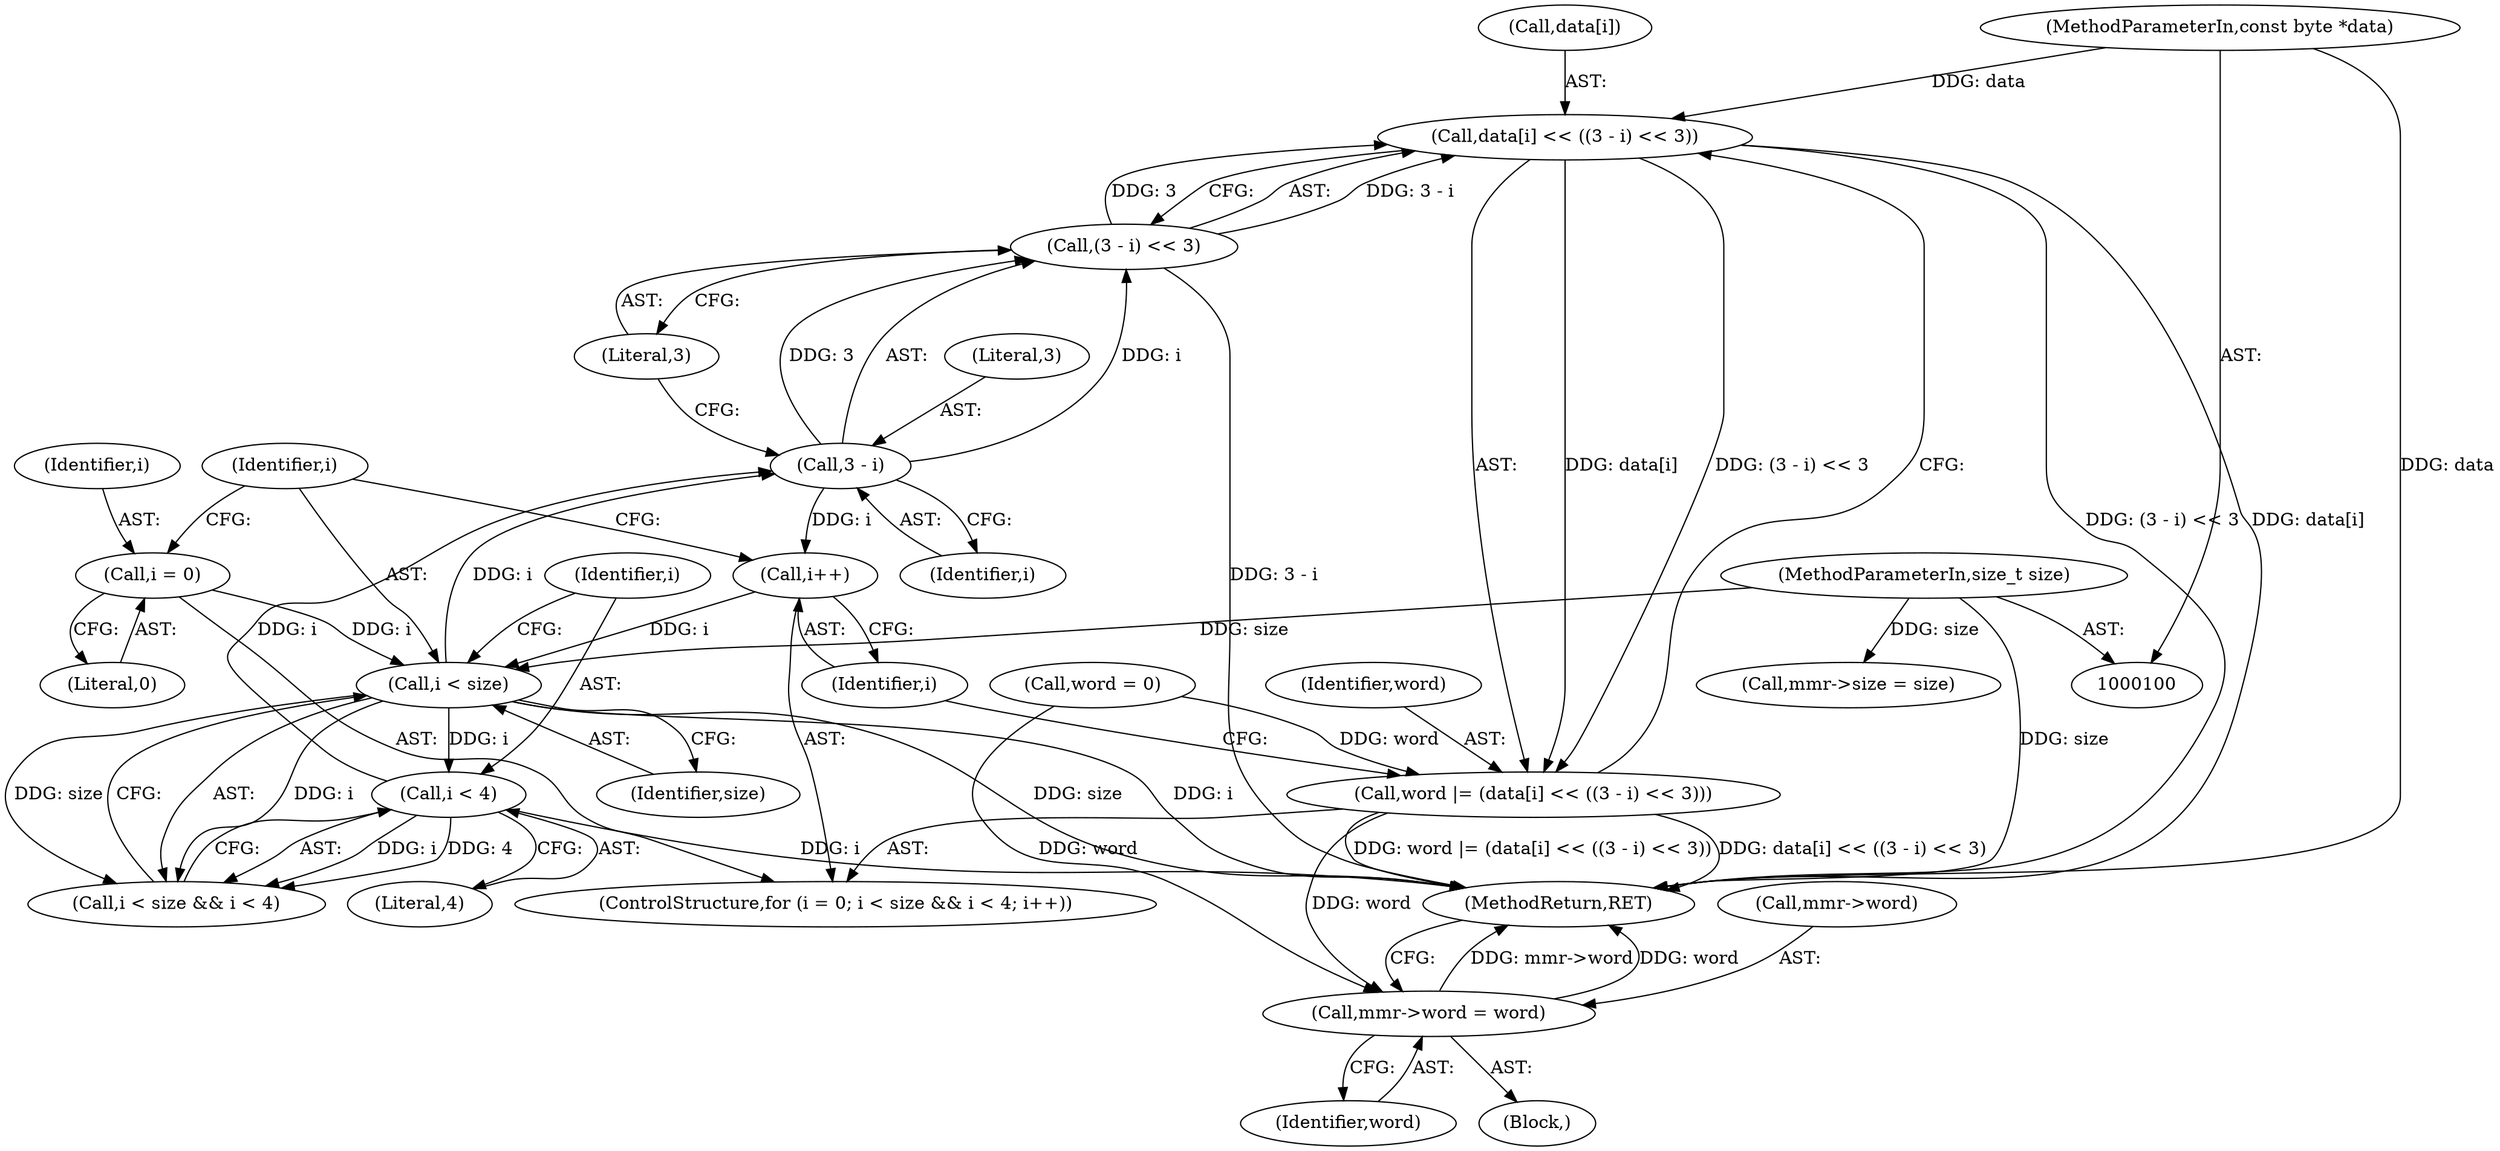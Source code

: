 digraph "0_ghostscript_e698d5c11d27212aa1098bc5b1673a3378563092_7@array" {
"1000147" [label="(Call,data[i] << ((3 - i) << 3))"];
"1000104" [label="(MethodParameterIn,const byte *data)"];
"1000151" [label="(Call,(3 - i) << 3)"];
"1000152" [label="(Call,3 - i)"];
"1000140" [label="(Call,i < 4)"];
"1000137" [label="(Call,i < size)"];
"1000143" [label="(Call,i++)"];
"1000133" [label="(Call,i = 0)"];
"1000105" [label="(MethodParameterIn,size_t size)"];
"1000145" [label="(Call,word |= (data[i] << ((3 - i) << 3)))"];
"1000156" [label="(Call,mmr->word = word)"];
"1000157" [label="(Call,mmr->word)"];
"1000154" [label="(Identifier,i)"];
"1000141" [label="(Identifier,i)"];
"1000142" [label="(Literal,4)"];
"1000138" [label="(Identifier,i)"];
"1000117" [label="(Call,mmr->size = size)"];
"1000105" [label="(MethodParameterIn,size_t size)"];
"1000140" [label="(Call,i < 4)"];
"1000153" [label="(Literal,3)"];
"1000156" [label="(Call,mmr->word = word)"];
"1000155" [label="(Literal,3)"];
"1000136" [label="(Call,i < size && i < 4)"];
"1000161" [label="(MethodReturn,RET)"];
"1000135" [label="(Literal,0)"];
"1000151" [label="(Call,(3 - i) << 3)"];
"1000147" [label="(Call,data[i] << ((3 - i) << 3))"];
"1000160" [label="(Identifier,word)"];
"1000106" [label="(Block,)"];
"1000133" [label="(Call,i = 0)"];
"1000134" [label="(Identifier,i)"];
"1000145" [label="(Call,word |= (data[i] << ((3 - i) << 3)))"];
"1000104" [label="(MethodParameterIn,const byte *data)"];
"1000152" [label="(Call,3 - i)"];
"1000132" [label="(ControlStructure,for (i = 0; i < size && i < 4; i++))"];
"1000139" [label="(Identifier,size)"];
"1000137" [label="(Call,i < size)"];
"1000148" [label="(Call,data[i])"];
"1000146" [label="(Identifier,word)"];
"1000143" [label="(Call,i++)"];
"1000109" [label="(Call,word = 0)"];
"1000144" [label="(Identifier,i)"];
"1000147" -> "1000145"  [label="AST: "];
"1000147" -> "1000151"  [label="CFG: "];
"1000148" -> "1000147"  [label="AST: "];
"1000151" -> "1000147"  [label="AST: "];
"1000145" -> "1000147"  [label="CFG: "];
"1000147" -> "1000161"  [label="DDG: (3 - i) << 3"];
"1000147" -> "1000161"  [label="DDG: data[i]"];
"1000147" -> "1000145"  [label="DDG: data[i]"];
"1000147" -> "1000145"  [label="DDG: (3 - i) << 3"];
"1000104" -> "1000147"  [label="DDG: data"];
"1000151" -> "1000147"  [label="DDG: 3 - i"];
"1000151" -> "1000147"  [label="DDG: 3"];
"1000104" -> "1000100"  [label="AST: "];
"1000104" -> "1000161"  [label="DDG: data"];
"1000151" -> "1000155"  [label="CFG: "];
"1000152" -> "1000151"  [label="AST: "];
"1000155" -> "1000151"  [label="AST: "];
"1000151" -> "1000161"  [label="DDG: 3 - i"];
"1000152" -> "1000151"  [label="DDG: 3"];
"1000152" -> "1000151"  [label="DDG: i"];
"1000152" -> "1000154"  [label="CFG: "];
"1000153" -> "1000152"  [label="AST: "];
"1000154" -> "1000152"  [label="AST: "];
"1000155" -> "1000152"  [label="CFG: "];
"1000152" -> "1000143"  [label="DDG: i"];
"1000140" -> "1000152"  [label="DDG: i"];
"1000137" -> "1000152"  [label="DDG: i"];
"1000140" -> "1000136"  [label="AST: "];
"1000140" -> "1000142"  [label="CFG: "];
"1000141" -> "1000140"  [label="AST: "];
"1000142" -> "1000140"  [label="AST: "];
"1000136" -> "1000140"  [label="CFG: "];
"1000140" -> "1000161"  [label="DDG: i"];
"1000140" -> "1000136"  [label="DDG: i"];
"1000140" -> "1000136"  [label="DDG: 4"];
"1000137" -> "1000140"  [label="DDG: i"];
"1000137" -> "1000136"  [label="AST: "];
"1000137" -> "1000139"  [label="CFG: "];
"1000138" -> "1000137"  [label="AST: "];
"1000139" -> "1000137"  [label="AST: "];
"1000141" -> "1000137"  [label="CFG: "];
"1000136" -> "1000137"  [label="CFG: "];
"1000137" -> "1000161"  [label="DDG: size"];
"1000137" -> "1000161"  [label="DDG: i"];
"1000137" -> "1000136"  [label="DDG: i"];
"1000137" -> "1000136"  [label="DDG: size"];
"1000143" -> "1000137"  [label="DDG: i"];
"1000133" -> "1000137"  [label="DDG: i"];
"1000105" -> "1000137"  [label="DDG: size"];
"1000143" -> "1000132"  [label="AST: "];
"1000143" -> "1000144"  [label="CFG: "];
"1000144" -> "1000143"  [label="AST: "];
"1000138" -> "1000143"  [label="CFG: "];
"1000133" -> "1000132"  [label="AST: "];
"1000133" -> "1000135"  [label="CFG: "];
"1000134" -> "1000133"  [label="AST: "];
"1000135" -> "1000133"  [label="AST: "];
"1000138" -> "1000133"  [label="CFG: "];
"1000105" -> "1000100"  [label="AST: "];
"1000105" -> "1000161"  [label="DDG: size"];
"1000105" -> "1000117"  [label="DDG: size"];
"1000145" -> "1000132"  [label="AST: "];
"1000146" -> "1000145"  [label="AST: "];
"1000144" -> "1000145"  [label="CFG: "];
"1000145" -> "1000161"  [label="DDG: word |= (data[i] << ((3 - i) << 3))"];
"1000145" -> "1000161"  [label="DDG: data[i] << ((3 - i) << 3)"];
"1000109" -> "1000145"  [label="DDG: word"];
"1000145" -> "1000156"  [label="DDG: word"];
"1000156" -> "1000106"  [label="AST: "];
"1000156" -> "1000160"  [label="CFG: "];
"1000157" -> "1000156"  [label="AST: "];
"1000160" -> "1000156"  [label="AST: "];
"1000161" -> "1000156"  [label="CFG: "];
"1000156" -> "1000161"  [label="DDG: mmr->word"];
"1000156" -> "1000161"  [label="DDG: word"];
"1000109" -> "1000156"  [label="DDG: word"];
}
